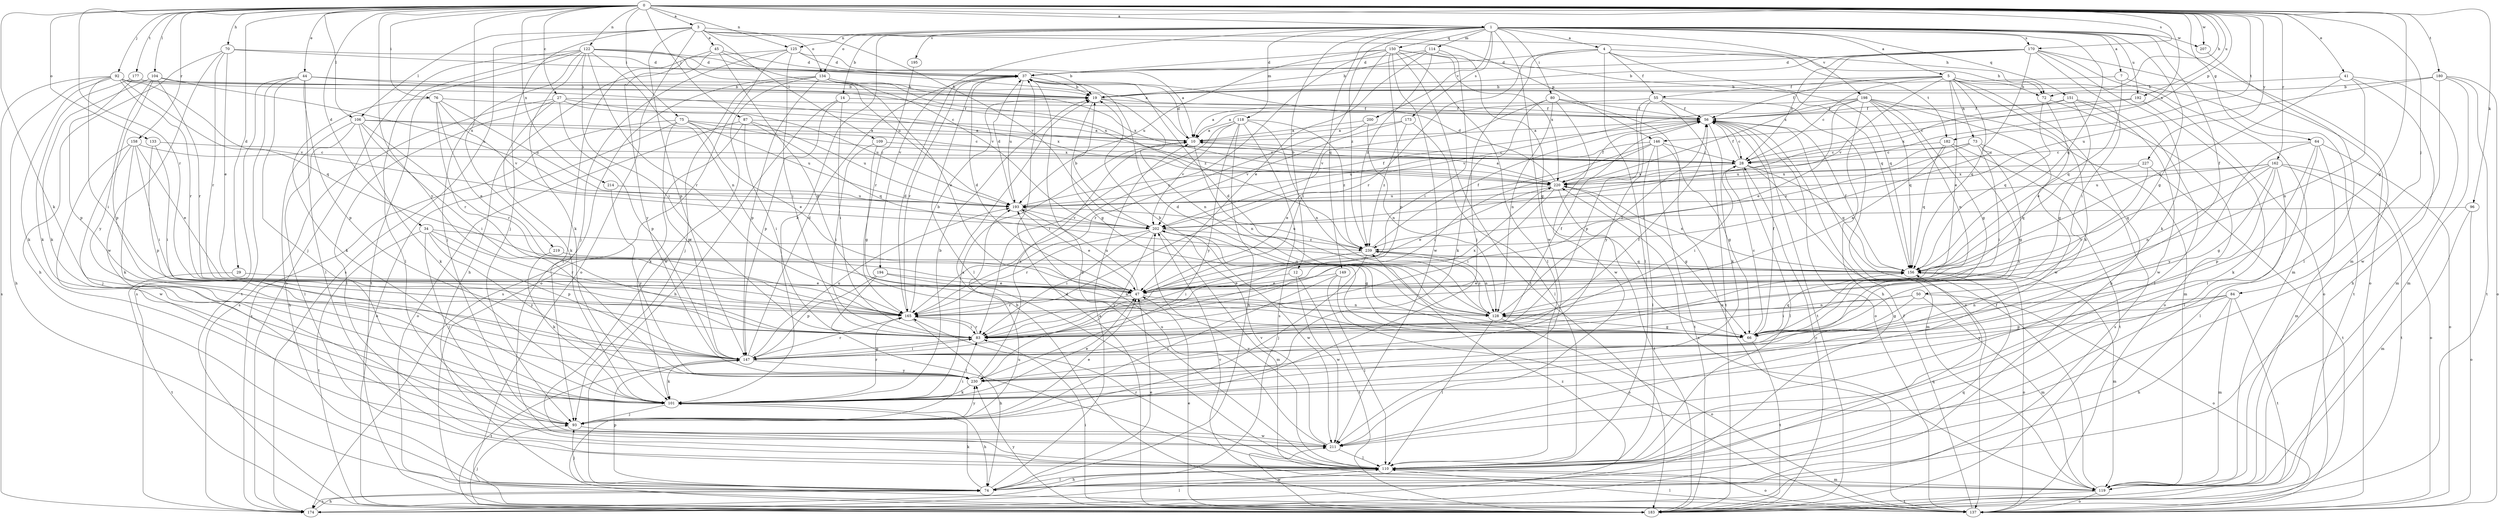 strict digraph  {
0;
1;
3;
4;
5;
7;
10;
12;
14;
19;
27;
28;
29;
34;
37;
41;
44;
45;
47;
50;
55;
56;
64;
66;
70;
72;
73;
74;
75;
76;
80;
83;
84;
87;
92;
93;
96;
101;
104;
106;
109;
110;
114;
118;
119;
122;
125;
128;
133;
134;
137;
146;
147;
149;
150;
151;
156;
158;
162;
165;
170;
173;
174;
177;
180;
182;
183;
192;
193;
194;
195;
198;
200;
202;
207;
211;
214;
219;
220;
227;
230;
239;
0 -> 1  [label=a];
0 -> 3  [label=a];
0 -> 27  [label=c];
0 -> 29  [label=d];
0 -> 34  [label=d];
0 -> 41  [label=e];
0 -> 44  [label=e];
0 -> 64  [label=g];
0 -> 66  [label=g];
0 -> 70  [label=h];
0 -> 72  [label=h];
0 -> 75  [label=i];
0 -> 76  [label=i];
0 -> 84  [label=j];
0 -> 87  [label=j];
0 -> 92  [label=j];
0 -> 96  [label=k];
0 -> 101  [label=k];
0 -> 104  [label=l];
0 -> 106  [label=l];
0 -> 122  [label=n];
0 -> 125  [label=n];
0 -> 133  [label=o];
0 -> 146  [label=p];
0 -> 158  [label=r];
0 -> 162  [label=r];
0 -> 165  [label=r];
0 -> 170  [label=s];
0 -> 177  [label=t];
0 -> 180  [label=t];
0 -> 182  [label=t];
0 -> 192  [label=u];
0 -> 207  [label=w];
0 -> 214  [label=x];
0 -> 219  [label=x];
0 -> 220  [label=x];
0 -> 227  [label=y];
0 -> 230  [label=y];
1 -> 4  [label=a];
1 -> 5  [label=a];
1 -> 7  [label=a];
1 -> 12  [label=b];
1 -> 14  [label=b];
1 -> 50  [label=f];
1 -> 66  [label=g];
1 -> 80  [label=i];
1 -> 101  [label=k];
1 -> 114  [label=m];
1 -> 118  [label=m];
1 -> 119  [label=m];
1 -> 125  [label=n];
1 -> 134  [label=o];
1 -> 149  [label=q];
1 -> 150  [label=q];
1 -> 151  [label=q];
1 -> 156  [label=q];
1 -> 170  [label=s];
1 -> 173  [label=s];
1 -> 192  [label=u];
1 -> 194  [label=v];
1 -> 195  [label=v];
1 -> 198  [label=v];
1 -> 200  [label=v];
1 -> 207  [label=w];
1 -> 211  [label=w];
1 -> 239  [label=z];
3 -> 45  [label=e];
3 -> 72  [label=h];
3 -> 93  [label=j];
3 -> 106  [label=l];
3 -> 109  [label=l];
3 -> 134  [label=o];
3 -> 137  [label=o];
3 -> 146  [label=p];
3 -> 147  [label=p];
3 -> 174  [label=s];
3 -> 202  [label=v];
4 -> 37  [label=d];
4 -> 55  [label=f];
4 -> 72  [label=h];
4 -> 93  [label=j];
4 -> 110  [label=l];
4 -> 156  [label=q];
4 -> 165  [label=r];
4 -> 182  [label=t];
5 -> 19  [label=b];
5 -> 28  [label=c];
5 -> 47  [label=e];
5 -> 55  [label=f];
5 -> 56  [label=f];
5 -> 72  [label=h];
5 -> 73  [label=h];
5 -> 74  [label=h];
5 -> 101  [label=k];
5 -> 137  [label=o];
5 -> 156  [label=q];
5 -> 202  [label=v];
7 -> 19  [label=b];
7 -> 156  [label=q];
7 -> 183  [label=t];
10 -> 28  [label=c];
10 -> 37  [label=d];
10 -> 128  [label=n];
12 -> 47  [label=e];
12 -> 183  [label=t];
12 -> 211  [label=w];
14 -> 56  [label=f];
14 -> 74  [label=h];
14 -> 83  [label=i];
14 -> 147  [label=p];
19 -> 56  [label=f];
19 -> 66  [label=g];
19 -> 128  [label=n];
27 -> 56  [label=f];
27 -> 101  [label=k];
27 -> 110  [label=l];
27 -> 147  [label=p];
27 -> 174  [label=s];
27 -> 193  [label=u];
27 -> 220  [label=x];
28 -> 56  [label=f];
28 -> 83  [label=i];
28 -> 110  [label=l];
28 -> 119  [label=m];
28 -> 156  [label=q];
28 -> 220  [label=x];
29 -> 47  [label=e];
29 -> 183  [label=t];
34 -> 93  [label=j];
34 -> 147  [label=p];
34 -> 165  [label=r];
34 -> 183  [label=t];
34 -> 230  [label=y];
34 -> 239  [label=z];
37 -> 19  [label=b];
37 -> 110  [label=l];
37 -> 165  [label=r];
37 -> 193  [label=u];
41 -> 19  [label=b];
41 -> 74  [label=h];
41 -> 119  [label=m];
41 -> 128  [label=n];
41 -> 156  [label=q];
44 -> 19  [label=b];
44 -> 93  [label=j];
44 -> 110  [label=l];
44 -> 147  [label=p];
44 -> 174  [label=s];
44 -> 183  [label=t];
44 -> 220  [label=x];
45 -> 37  [label=d];
45 -> 66  [label=g];
45 -> 110  [label=l];
45 -> 202  [label=v];
45 -> 230  [label=y];
47 -> 37  [label=d];
47 -> 128  [label=n];
47 -> 165  [label=r];
47 -> 193  [label=u];
50 -> 66  [label=g];
50 -> 83  [label=i];
50 -> 119  [label=m];
50 -> 128  [label=n];
50 -> 137  [label=o];
55 -> 10  [label=a];
55 -> 56  [label=f];
55 -> 137  [label=o];
55 -> 147  [label=p];
55 -> 183  [label=t];
55 -> 230  [label=y];
56 -> 10  [label=a];
56 -> 28  [label=c];
56 -> 101  [label=k];
56 -> 137  [label=o];
56 -> 183  [label=t];
64 -> 28  [label=c];
64 -> 101  [label=k];
64 -> 110  [label=l];
64 -> 119  [label=m];
64 -> 137  [label=o];
64 -> 230  [label=y];
66 -> 19  [label=b];
66 -> 28  [label=c];
66 -> 37  [label=d];
66 -> 56  [label=f];
66 -> 156  [label=q];
66 -> 183  [label=t];
70 -> 10  [label=a];
70 -> 37  [label=d];
70 -> 47  [label=e];
70 -> 74  [label=h];
70 -> 165  [label=r];
70 -> 211  [label=w];
72 -> 47  [label=e];
72 -> 137  [label=o];
72 -> 156  [label=q];
73 -> 28  [label=c];
73 -> 66  [label=g];
73 -> 83  [label=i];
73 -> 174  [label=s];
73 -> 193  [label=u];
73 -> 239  [label=z];
74 -> 10  [label=a];
74 -> 47  [label=e];
74 -> 93  [label=j];
74 -> 101  [label=k];
74 -> 110  [label=l];
74 -> 147  [label=p];
74 -> 156  [label=q];
74 -> 174  [label=s];
75 -> 10  [label=a];
75 -> 47  [label=e];
75 -> 137  [label=o];
75 -> 147  [label=p];
75 -> 174  [label=s];
75 -> 193  [label=u];
75 -> 220  [label=x];
76 -> 47  [label=e];
76 -> 56  [label=f];
76 -> 101  [label=k];
76 -> 165  [label=r];
76 -> 193  [label=u];
76 -> 202  [label=v];
80 -> 56  [label=f];
80 -> 101  [label=k];
80 -> 128  [label=n];
80 -> 137  [label=o];
80 -> 202  [label=v];
80 -> 211  [label=w];
83 -> 56  [label=f];
83 -> 147  [label=p];
83 -> 165  [label=r];
84 -> 74  [label=h];
84 -> 119  [label=m];
84 -> 128  [label=n];
84 -> 147  [label=p];
84 -> 183  [label=t];
84 -> 230  [label=y];
87 -> 10  [label=a];
87 -> 83  [label=i];
87 -> 101  [label=k];
87 -> 137  [label=o];
87 -> 156  [label=q];
87 -> 193  [label=u];
92 -> 19  [label=b];
92 -> 28  [label=c];
92 -> 74  [label=h];
92 -> 83  [label=i];
92 -> 101  [label=k];
92 -> 156  [label=q];
92 -> 165  [label=r];
92 -> 174  [label=s];
92 -> 202  [label=v];
93 -> 47  [label=e];
93 -> 83  [label=i];
93 -> 211  [label=w];
93 -> 230  [label=y];
96 -> 119  [label=m];
96 -> 137  [label=o];
96 -> 202  [label=v];
101 -> 10  [label=a];
101 -> 19  [label=b];
101 -> 47  [label=e];
101 -> 74  [label=h];
101 -> 93  [label=j];
101 -> 165  [label=r];
104 -> 19  [label=b];
104 -> 101  [label=k];
104 -> 147  [label=p];
104 -> 165  [label=r];
104 -> 193  [label=u];
104 -> 230  [label=y];
106 -> 10  [label=a];
106 -> 28  [label=c];
106 -> 74  [label=h];
106 -> 83  [label=i];
106 -> 101  [label=k];
106 -> 110  [label=l];
106 -> 165  [label=r];
109 -> 28  [label=c];
109 -> 66  [label=g];
109 -> 83  [label=i];
110 -> 37  [label=d];
110 -> 74  [label=h];
110 -> 119  [label=m];
110 -> 137  [label=o];
110 -> 165  [label=r];
110 -> 202  [label=v];
114 -> 19  [label=b];
114 -> 37  [label=d];
114 -> 47  [label=e];
114 -> 66  [label=g];
114 -> 83  [label=i];
114 -> 239  [label=z];
118 -> 10  [label=a];
118 -> 74  [label=h];
118 -> 83  [label=i];
118 -> 128  [label=n];
118 -> 174  [label=s];
118 -> 202  [label=v];
118 -> 230  [label=y];
118 -> 239  [label=z];
119 -> 56  [label=f];
119 -> 137  [label=o];
119 -> 183  [label=t];
119 -> 202  [label=v];
119 -> 220  [label=x];
122 -> 10  [label=a];
122 -> 37  [label=d];
122 -> 83  [label=i];
122 -> 93  [label=j];
122 -> 101  [label=k];
122 -> 110  [label=l];
122 -> 128  [label=n];
122 -> 165  [label=r];
122 -> 174  [label=s];
122 -> 183  [label=t];
122 -> 193  [label=u];
125 -> 19  [label=b];
125 -> 37  [label=d];
125 -> 74  [label=h];
125 -> 83  [label=i];
125 -> 93  [label=j];
125 -> 137  [label=o];
128 -> 37  [label=d];
128 -> 56  [label=f];
128 -> 66  [label=g];
128 -> 110  [label=l];
128 -> 137  [label=o];
128 -> 239  [label=z];
133 -> 28  [label=c];
133 -> 83  [label=i];
133 -> 147  [label=p];
134 -> 19  [label=b];
134 -> 47  [label=e];
134 -> 93  [label=j];
134 -> 147  [label=p];
134 -> 174  [label=s];
134 -> 211  [label=w];
134 -> 220  [label=x];
134 -> 239  [label=z];
137 -> 19  [label=b];
137 -> 56  [label=f];
137 -> 110  [label=l];
146 -> 28  [label=c];
146 -> 47  [label=e];
146 -> 66  [label=g];
146 -> 83  [label=i];
146 -> 110  [label=l];
146 -> 183  [label=t];
146 -> 193  [label=u];
147 -> 37  [label=d];
147 -> 56  [label=f];
147 -> 83  [label=i];
147 -> 101  [label=k];
147 -> 165  [label=r];
147 -> 183  [label=t];
147 -> 193  [label=u];
147 -> 230  [label=y];
149 -> 47  [label=e];
149 -> 93  [label=j];
149 -> 110  [label=l];
149 -> 137  [label=o];
150 -> 37  [label=d];
150 -> 83  [label=i];
150 -> 110  [label=l];
150 -> 147  [label=p];
150 -> 156  [label=q];
150 -> 165  [label=r];
150 -> 183  [label=t];
150 -> 193  [label=u];
150 -> 211  [label=w];
150 -> 220  [label=x];
151 -> 56  [label=f];
151 -> 66  [label=g];
151 -> 110  [label=l];
151 -> 211  [label=w];
151 -> 220  [label=x];
156 -> 47  [label=e];
156 -> 56  [label=f];
156 -> 119  [label=m];
156 -> 137  [label=o];
156 -> 220  [label=x];
158 -> 28  [label=c];
158 -> 47  [label=e];
158 -> 83  [label=i];
158 -> 93  [label=j];
158 -> 101  [label=k];
158 -> 211  [label=w];
162 -> 66  [label=g];
162 -> 110  [label=l];
162 -> 128  [label=n];
162 -> 137  [label=o];
162 -> 147  [label=p];
162 -> 156  [label=q];
162 -> 183  [label=t];
162 -> 193  [label=u];
162 -> 220  [label=x];
165 -> 19  [label=b];
165 -> 37  [label=d];
165 -> 74  [label=h];
165 -> 83  [label=i];
165 -> 220  [label=x];
170 -> 19  [label=b];
170 -> 28  [label=c];
170 -> 37  [label=d];
170 -> 83  [label=i];
170 -> 101  [label=k];
170 -> 119  [label=m];
170 -> 137  [label=o];
170 -> 220  [label=x];
170 -> 239  [label=z];
173 -> 10  [label=a];
173 -> 110  [label=l];
173 -> 202  [label=v];
173 -> 239  [label=z];
174 -> 74  [label=h];
174 -> 110  [label=l];
174 -> 156  [label=q];
174 -> 239  [label=z];
177 -> 19  [label=b];
177 -> 101  [label=k];
177 -> 147  [label=p];
180 -> 19  [label=b];
180 -> 119  [label=m];
180 -> 137  [label=o];
180 -> 183  [label=t];
180 -> 193  [label=u];
180 -> 211  [label=w];
182 -> 28  [label=c];
182 -> 47  [label=e];
182 -> 156  [label=q];
182 -> 183  [label=t];
182 -> 230  [label=y];
183 -> 28  [label=c];
183 -> 37  [label=d];
183 -> 47  [label=e];
183 -> 83  [label=i];
183 -> 93  [label=j];
183 -> 193  [label=u];
183 -> 211  [label=w];
183 -> 230  [label=y];
192 -> 28  [label=c];
192 -> 56  [label=f];
192 -> 110  [label=l];
193 -> 37  [label=d];
193 -> 47  [label=e];
193 -> 56  [label=f];
193 -> 202  [label=v];
194 -> 47  [label=e];
194 -> 110  [label=l];
194 -> 128  [label=n];
194 -> 147  [label=p];
195 -> 165  [label=r];
198 -> 10  [label=a];
198 -> 47  [label=e];
198 -> 56  [label=f];
198 -> 66  [label=g];
198 -> 74  [label=h];
198 -> 119  [label=m];
198 -> 128  [label=n];
198 -> 156  [label=q];
198 -> 202  [label=v];
198 -> 211  [label=w];
200 -> 10  [label=a];
200 -> 128  [label=n];
200 -> 165  [label=r];
202 -> 19  [label=b];
202 -> 66  [label=g];
202 -> 83  [label=i];
202 -> 119  [label=m];
202 -> 165  [label=r];
202 -> 211  [label=w];
202 -> 230  [label=y];
202 -> 239  [label=z];
207 -> 110  [label=l];
211 -> 110  [label=l];
211 -> 193  [label=u];
211 -> 202  [label=v];
214 -> 193  [label=u];
214 -> 230  [label=y];
219 -> 101  [label=k];
219 -> 156  [label=q];
220 -> 10  [label=a];
220 -> 37  [label=d];
220 -> 47  [label=e];
220 -> 56  [label=f];
220 -> 66  [label=g];
220 -> 83  [label=i];
220 -> 183  [label=t];
220 -> 193  [label=u];
227 -> 156  [label=q];
227 -> 165  [label=r];
227 -> 183  [label=t];
227 -> 220  [label=x];
230 -> 10  [label=a];
230 -> 101  [label=k];
239 -> 56  [label=f];
239 -> 83  [label=i];
239 -> 93  [label=j];
239 -> 128  [label=n];
239 -> 156  [label=q];
239 -> 193  [label=u];
}
